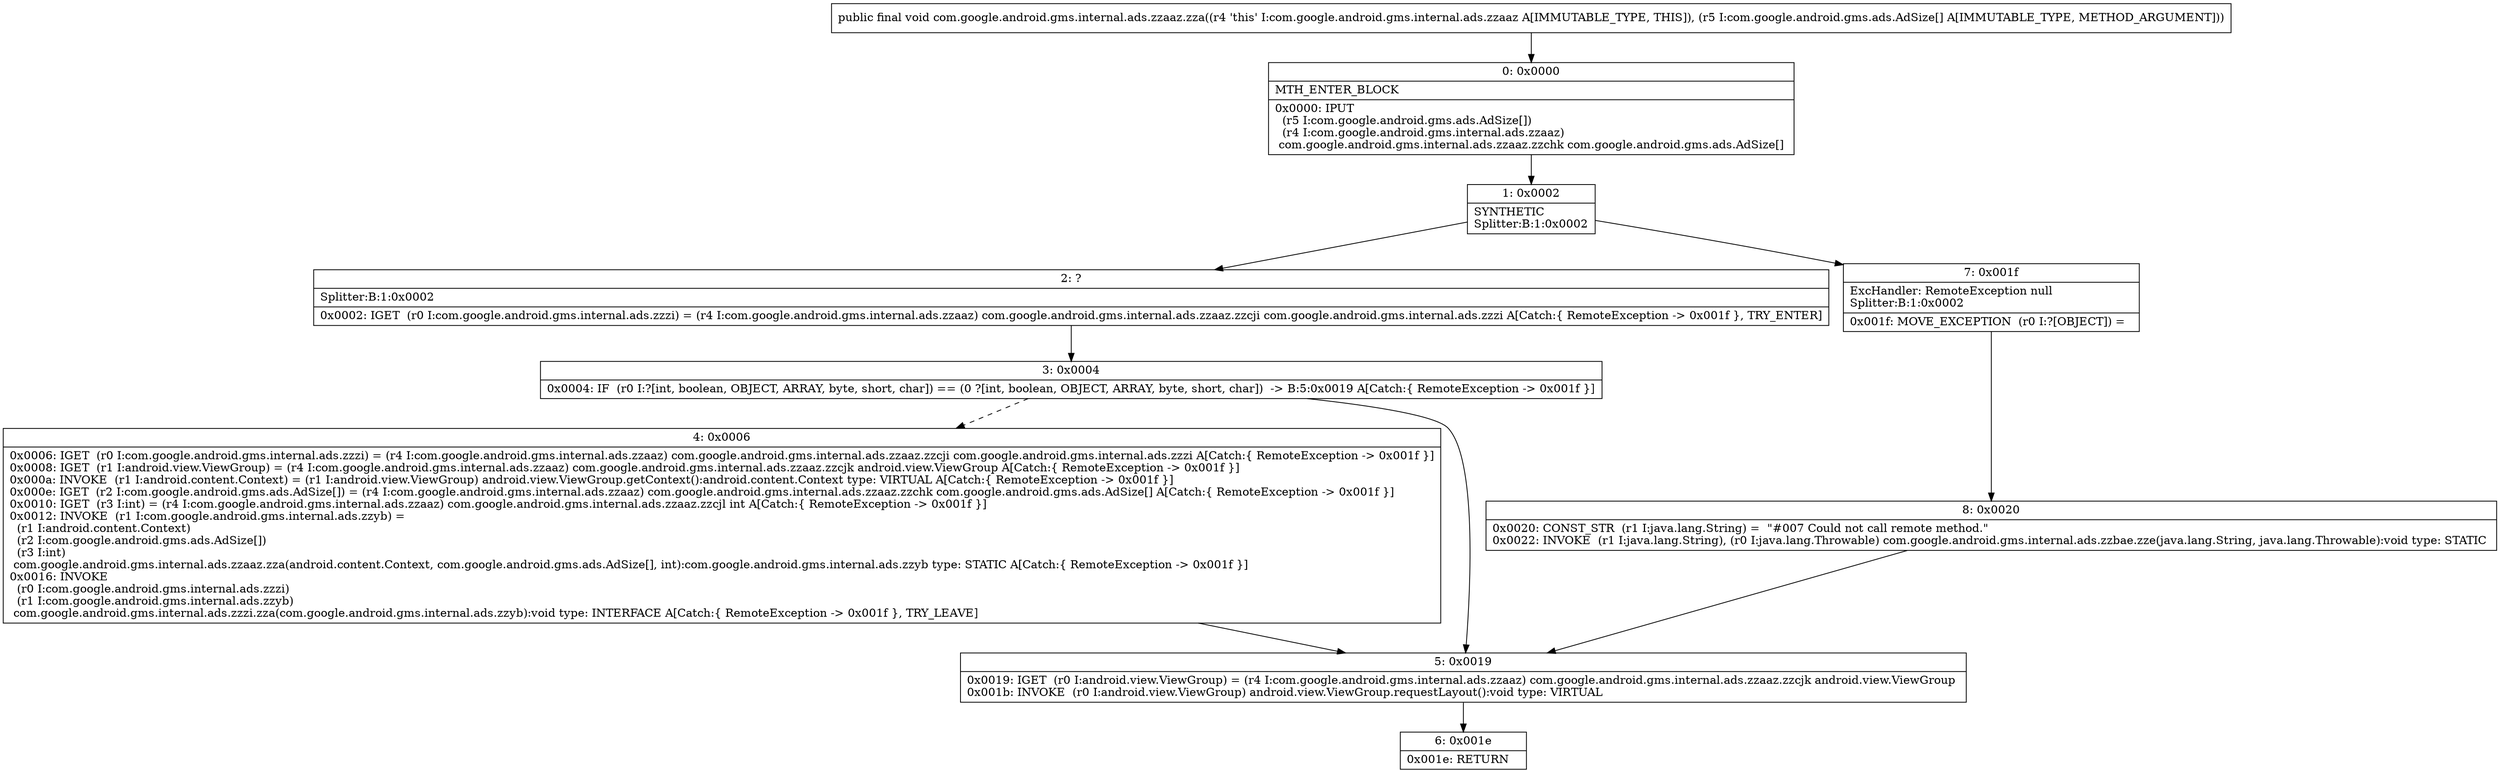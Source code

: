 digraph "CFG forcom.google.android.gms.internal.ads.zzaaz.zza([Lcom\/google\/android\/gms\/ads\/AdSize;)V" {
Node_0 [shape=record,label="{0\:\ 0x0000|MTH_ENTER_BLOCK\l|0x0000: IPUT  \l  (r5 I:com.google.android.gms.ads.AdSize[])\l  (r4 I:com.google.android.gms.internal.ads.zzaaz)\l com.google.android.gms.internal.ads.zzaaz.zzchk com.google.android.gms.ads.AdSize[] \l}"];
Node_1 [shape=record,label="{1\:\ 0x0002|SYNTHETIC\lSplitter:B:1:0x0002\l}"];
Node_2 [shape=record,label="{2\:\ ?|Splitter:B:1:0x0002\l|0x0002: IGET  (r0 I:com.google.android.gms.internal.ads.zzzi) = (r4 I:com.google.android.gms.internal.ads.zzaaz) com.google.android.gms.internal.ads.zzaaz.zzcji com.google.android.gms.internal.ads.zzzi A[Catch:\{ RemoteException \-\> 0x001f \}, TRY_ENTER]\l}"];
Node_3 [shape=record,label="{3\:\ 0x0004|0x0004: IF  (r0 I:?[int, boolean, OBJECT, ARRAY, byte, short, char]) == (0 ?[int, boolean, OBJECT, ARRAY, byte, short, char])  \-\> B:5:0x0019 A[Catch:\{ RemoteException \-\> 0x001f \}]\l}"];
Node_4 [shape=record,label="{4\:\ 0x0006|0x0006: IGET  (r0 I:com.google.android.gms.internal.ads.zzzi) = (r4 I:com.google.android.gms.internal.ads.zzaaz) com.google.android.gms.internal.ads.zzaaz.zzcji com.google.android.gms.internal.ads.zzzi A[Catch:\{ RemoteException \-\> 0x001f \}]\l0x0008: IGET  (r1 I:android.view.ViewGroup) = (r4 I:com.google.android.gms.internal.ads.zzaaz) com.google.android.gms.internal.ads.zzaaz.zzcjk android.view.ViewGroup A[Catch:\{ RemoteException \-\> 0x001f \}]\l0x000a: INVOKE  (r1 I:android.content.Context) = (r1 I:android.view.ViewGroup) android.view.ViewGroup.getContext():android.content.Context type: VIRTUAL A[Catch:\{ RemoteException \-\> 0x001f \}]\l0x000e: IGET  (r2 I:com.google.android.gms.ads.AdSize[]) = (r4 I:com.google.android.gms.internal.ads.zzaaz) com.google.android.gms.internal.ads.zzaaz.zzchk com.google.android.gms.ads.AdSize[] A[Catch:\{ RemoteException \-\> 0x001f \}]\l0x0010: IGET  (r3 I:int) = (r4 I:com.google.android.gms.internal.ads.zzaaz) com.google.android.gms.internal.ads.zzaaz.zzcjl int A[Catch:\{ RemoteException \-\> 0x001f \}]\l0x0012: INVOKE  (r1 I:com.google.android.gms.internal.ads.zzyb) = \l  (r1 I:android.content.Context)\l  (r2 I:com.google.android.gms.ads.AdSize[])\l  (r3 I:int)\l com.google.android.gms.internal.ads.zzaaz.zza(android.content.Context, com.google.android.gms.ads.AdSize[], int):com.google.android.gms.internal.ads.zzyb type: STATIC A[Catch:\{ RemoteException \-\> 0x001f \}]\l0x0016: INVOKE  \l  (r0 I:com.google.android.gms.internal.ads.zzzi)\l  (r1 I:com.google.android.gms.internal.ads.zzyb)\l com.google.android.gms.internal.ads.zzzi.zza(com.google.android.gms.internal.ads.zzyb):void type: INTERFACE A[Catch:\{ RemoteException \-\> 0x001f \}, TRY_LEAVE]\l}"];
Node_5 [shape=record,label="{5\:\ 0x0019|0x0019: IGET  (r0 I:android.view.ViewGroup) = (r4 I:com.google.android.gms.internal.ads.zzaaz) com.google.android.gms.internal.ads.zzaaz.zzcjk android.view.ViewGroup \l0x001b: INVOKE  (r0 I:android.view.ViewGroup) android.view.ViewGroup.requestLayout():void type: VIRTUAL \l}"];
Node_6 [shape=record,label="{6\:\ 0x001e|0x001e: RETURN   \l}"];
Node_7 [shape=record,label="{7\:\ 0x001f|ExcHandler: RemoteException null\lSplitter:B:1:0x0002\l|0x001f: MOVE_EXCEPTION  (r0 I:?[OBJECT]) =  \l}"];
Node_8 [shape=record,label="{8\:\ 0x0020|0x0020: CONST_STR  (r1 I:java.lang.String) =  \"#007 Could not call remote method.\" \l0x0022: INVOKE  (r1 I:java.lang.String), (r0 I:java.lang.Throwable) com.google.android.gms.internal.ads.zzbae.zze(java.lang.String, java.lang.Throwable):void type: STATIC \l}"];
MethodNode[shape=record,label="{public final void com.google.android.gms.internal.ads.zzaaz.zza((r4 'this' I:com.google.android.gms.internal.ads.zzaaz A[IMMUTABLE_TYPE, THIS]), (r5 I:com.google.android.gms.ads.AdSize[] A[IMMUTABLE_TYPE, METHOD_ARGUMENT])) }"];
MethodNode -> Node_0;
Node_0 -> Node_1;
Node_1 -> Node_2;
Node_1 -> Node_7;
Node_2 -> Node_3;
Node_3 -> Node_4[style=dashed];
Node_3 -> Node_5;
Node_4 -> Node_5;
Node_5 -> Node_6;
Node_7 -> Node_8;
Node_8 -> Node_5;
}

